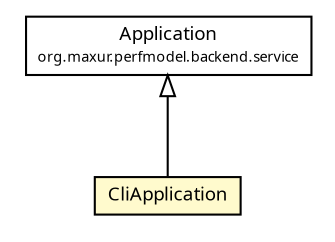 #!/usr/local/bin/dot
#
# Class diagram 
# Generated by UMLGraph version R5_6-24-gf6e263 (http://www.umlgraph.org/)
#

digraph G {
	edge [fontname="Trebuchet MS",fontsize=10,labelfontname="Trebuchet MS",labelfontsize=10];
	node [fontname="Trebuchet MS",fontsize=10,shape=plaintext];
	nodesep=0.25;
	ranksep=0.5;
	// org.maxur.perfmodel.backend.service.Application
	c542 [label=<<table title="org.maxur.perfmodel.backend.service.Application" border="0" cellborder="1" cellspacing="0" cellpadding="2" port="p" href="../Application.html">
		<tr><td><table border="0" cellspacing="0" cellpadding="1">
<tr><td align="center" balign="center"><font face="Trebuchet MS"> Application </font></td></tr>
<tr><td align="center" balign="center"><font face="Trebuchet MS" point-size="7.0"> org.maxur.perfmodel.backend.service </font></td></tr>
		</table></td></tr>
		</table>>, URL="../Application.html", fontname="Trebuchet MS", fontcolor="black", fontsize=9.0];
	// org.maxur.perfmodel.backend.service.impl.CliApplication
	c546 [label=<<table title="org.maxur.perfmodel.backend.service.impl.CliApplication" border="0" cellborder="1" cellspacing="0" cellpadding="2" port="p" bgcolor="lemonChiffon" href="./CliApplication.html">
		<tr><td><table border="0" cellspacing="0" cellpadding="1">
<tr><td align="center" balign="center"><font face="Trebuchet MS"> CliApplication </font></td></tr>
		</table></td></tr>
		</table>>, URL="./CliApplication.html", fontname="Trebuchet MS", fontcolor="black", fontsize=9.0];
	//org.maxur.perfmodel.backend.service.impl.CliApplication extends org.maxur.perfmodel.backend.service.Application
	c542:p -> c546:p [dir=back,arrowtail=empty];
}

